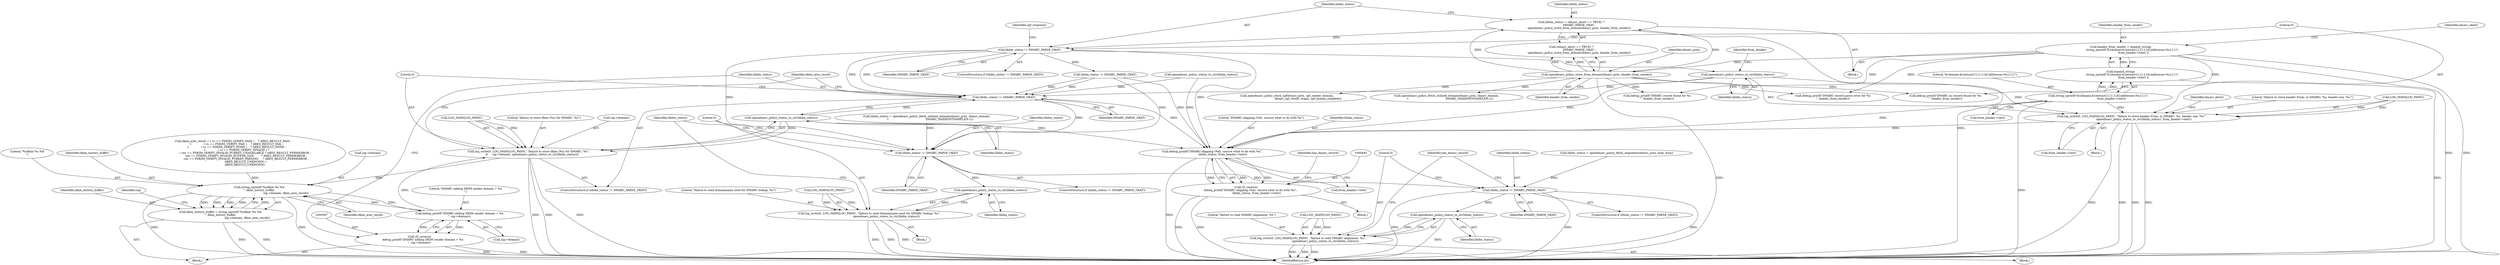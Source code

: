 digraph "0_exim_5b7a7c051c9ab9ee7c924a611f90ef2be03e0ad0@API" {
"1000193" [label="(Call,opendmarc_policy_status_to_str(libdm_status))"];
"1000183" [label="(Call,libdm_status != DMARC_PARSE_OKAY)"];
"1000172" [label="(Call,libdm_status = (dmarc_abort == TRUE) ?\n                  DMARC_PARSE_OKAY :\n                  opendmarc_policy_store_from_domain(dmarc_pctx, header_from_sender))"];
"1000179" [label="(Call,opendmarc_policy_store_from_domain(dmarc_pctx, header_from_sender))"];
"1000161" [label="(Call,header_from_sender = expand_string(\n                           string_sprintf(\"${domain:${extract{1}{:}{${addresses:%s}}}}\",\n                             from_header->text) ))"];
"1000163" [label="(Call,expand_string(\n                           string_sprintf(\"${domain:${extract{1}{:}{${addresses:%s}}}}\",\n                             from_header->text) ))"];
"1000164" [label="(Call,string_sprintf(\"${domain:${extract{1}{:}{${addresses:%s}}}}\",\n                             from_header->text))"];
"1000187" [label="(Call,log_write(0, LOG_MAIN|LOG_PANIC, \"failure to store header From: in DMARC: %s, header was '%s'\",\n                           opendmarc_policy_status_to_str(libdm_status), from_header->text))"];
"1000494" [label="(Call,debug_printf(\"DMARC skipping (%d), unsure what to do with %s\",\n                        libdm_status, from_header->text))"];
"1000492" [label="(Call,(D_receive)\n          debug_printf(\"DMARC skipping (%d), unsure what to do with %s\",\n                        libdm_status, from_header->text))"];
"1000394" [label="(Call,libdm_status != DMARC_PARSE_OKAY)"];
"1000406" [label="(Call,opendmarc_policy_status_to_str(libdm_status))"];
"1000397" [label="(Call,log_write(0, LOG_MAIN|LOG_PANIC, \"failure to store dkim (%s) for DMARC: %s\",\n        \t\t     sig->domain, opendmarc_policy_status_to_str(libdm_status)))"];
"1000448" [label="(Call,string_sprintf(\"%sdkim %s %d\n\", dkim_history_buffer,\n                                                             sig->domain, dkim_ares_result))"];
"1000388" [label="(Call,debug_printf(\"DMARC adding DKIM sender domain = %s\n\", sig->domain))"];
"1000386" [label="(Call,(D_receive)\n        debug_printf(\"DMARC adding DKIM sender domain = %s\n\", sig->domain))"];
"1000446" [label="(Call,dkim_history_buffer = string_sprintf(\"%sdkim %s %d\n\", dkim_history_buffer,\n                                                             sig->domain, dkim_ares_result))"];
"1000528" [label="(Call,libdm_status != DMARC_PARSE_OKAY)"];
"1000538" [label="(Call,opendmarc_policy_status_to_str(libdm_status))"];
"1000532" [label="(Call,log_write(0, LOG_MAIN|LOG_PANIC, \"failure to read domainname used for DMARC lookup: %s\",\n                                       opendmarc_policy_status_to_str(libdm_status)))"];
"1000615" [label="(Call,libdm_status != DMARC_PARSE_OKAY)"];
"1000625" [label="(Call,opendmarc_policy_status_to_str(libdm_status))"];
"1000619" [label="(Call,log_write(0, LOG_MAIN|LOG_PANIC, \"failure to read DMARC alignment: %s\",\n                                       opendmarc_policy_status_to_str(libdm_status)))"];
"1000501" [label="(Identifier,has_dmarc_record)"];
"1000448" [label="(Call,string_sprintf(\"%sdkim %s %d\n\", dkim_history_buffer,\n                                                             sig->domain, dkim_ares_result))"];
"1000179" [label="(Call,opendmarc_policy_store_from_domain(dmarc_pctx, header_from_sender))"];
"1000484" [label="(Call,debug_printf(\"DMARC record parse error for %s\n\", header_from_sender))"];
"1000467" [label="(Call,debug_printf(\"DMARC no record found for %s\n\", header_from_sender))"];
"1000494" [label="(Call,debug_printf(\"DMARC skipping (%d), unsure what to do with %s\",\n                        libdm_status, from_header->text))"];
"1000193" [label="(Call,opendmarc_policy_status_to_str(libdm_status))"];
"1000165" [label="(Literal,\"${domain:${extract{1}{:}{${addresses:%s}}}}\")"];
"1000620" [label="(Literal,0)"];
"1000174" [label="(Call,(dmarc_abort == TRUE) ?\n                  DMARC_PARSE_OKAY :\n                  opendmarc_policy_store_from_domain(dmarc_pctx, header_from_sender))"];
"1000537" [label="(Literal,\"failure to read domainname used for DMARC lookup: %s\")"];
"1000626" [label="(Identifier,libdm_status)"];
"1000541" [label="(Identifier,libdm_status)"];
"1000343" [label="(Call,opendmarc_policy_status_to_str(libdm_status))"];
"1000534" [label="(Call,LOG_MAIN|LOG_PANIC)"];
"1000185" [label="(Identifier,DMARC_PARSE_OKAY)"];
"1000194" [label="(Identifier,libdm_status)"];
"1000462" [label="(Block,)"];
"1000173" [label="(Identifier,libdm_status)"];
"1000389" [label="(Literal,\"DMARC adding DKIM sender domain = %s\n\")"];
"1000182" [label="(ControlStructure,if (libdm_status != DMARC_PARSE_OKAY))"];
"1000162" [label="(Identifier,header_from_sender)"];
"1000532" [label="(Call,log_write(0, LOG_MAIN|LOG_PANIC, \"failure to read domainname used for DMARC lookup: %s\",\n                                       opendmarc_policy_status_to_str(libdm_status)))"];
"1000402" [label="(Literal,\"failure to store dkim (%s) for DMARC: %s\")"];
"1000492" [label="(Call,(D_receive)\n          debug_printf(\"DMARC skipping (%d), unsure what to do with %s\",\n                        libdm_status, from_header->text))"];
"1000625" [label="(Call,opendmarc_policy_status_to_str(libdm_status))"];
"1000456" [label="(Identifier,sig)"];
"1000619" [label="(Call,log_write(0, LOG_MAIN|LOG_PANIC, \"failure to read DMARC alignment: %s\",\n                                       opendmarc_policy_status_to_str(libdm_status)))"];
"1000614" [label="(ControlStructure,if (libdm_status != DMARC_PARSE_OKAY))"];
"1000527" [label="(ControlStructure,if (libdm_status != DMARC_PARSE_OKAY))"];
"1000495" [label="(Literal,\"DMARC skipping (%d), unsure what to do with %s\")"];
"1000454" [label="(Identifier,dkim_ares_result)"];
"1000394" [label="(Call,libdm_status != DMARC_PARSE_OKAY)"];
"1000388" [label="(Call,debug_printf(\"DMARC adding DKIM sender domain = %s\n\", sig->domain))"];
"1000496" [label="(Identifier,libdm_status)"];
"1000160" [label="(Block,)"];
"1000390" [label="(Call,sig->domain)"];
"1000531" [label="(Block,)"];
"1000515" [label="(Call,opendmarc_policy_fetch_utilized_domain(dmarc_pctx, dmarc_domain,\n        \t                                          DMARC_MAXHOSTNAMELEN-1))"];
"1000617" [label="(Identifier,DMARC_PARSE_OKAY)"];
"1000618" [label="(Block,)"];
"1000396" [label="(Identifier,DMARC_PARSE_OKAY)"];
"1000161" [label="(Call,header_from_sender = expand_string(\n                           string_sprintf(\"${domain:${extract{1}{:}{${addresses:%s}}}}\",\n                             from_header->text) ))"];
"1000449" [label="(Literal,\"%sdkim %s %d\n\")"];
"1000196" [label="(Identifier,from_header)"];
"1000181" [label="(Identifier,header_from_sender)"];
"1000195" [label="(Call,from_header->text)"];
"1000477" [label="(Call,debug_printf(\"DMARC record found for %s\n\", header_from_sender))"];
"1000164" [label="(Call,string_sprintf(\"${domain:${extract{1}{:}{${addresses:%s}}}}\",\n                             from_header->text))"];
"1000403" [label="(Call,sig->domain)"];
"1000616" [label="(Identifier,libdm_status)"];
"1000539" [label="(Identifier,libdm_status)"];
"1000203" [label="(Identifier,spf_response)"];
"1000334" [label="(Call,libdm_status != DMARC_PARSE_OKAY)"];
"1000170" [label="(Identifier,dmarc_abort)"];
"1000624" [label="(Literal,\"failure to read DMARC alignment: %s\")"];
"1000192" [label="(Literal,\"failure to store header From: in DMARC: %s, header was '%s'\")"];
"1000450" [label="(Identifier,dkim_history_buffer)"];
"1000180" [label="(Identifier,dmarc_pctx)"];
"1000629" [label="(Identifier,has_dmarc_record)"];
"1000530" [label="(Identifier,DMARC_PARSE_OKAY)"];
"1000408" [label="(Call,dkim_ares_result = ( vs == PDKIM_VERIFY_PASS )    ? ARES_RESULT_PASS :\n        \t              ( vs == PDKIM_VERIFY_FAIL )    ? ARES_RESULT_FAIL :\n        \t              ( vs == PDKIM_VERIFY_NONE )    ? ARES_RESULT_NONE :\n        \t              ( vs == PDKIM_VERIFY_INVALID ) ?\n                           ( ves == PDKIM_VERIFY_INVALID_PUBKEY_UNAVAILABLE ? ARES_RESULT_PERMERROR :\n                             ves == PDKIM_VERIFY_INVALID_BUFFER_SIZE        ? ARES_RESULT_PERMERROR :\n                             ves == PDKIM_VERIFY_INVALID_PUBKEY_PARSING     ? ARES_RESULT_PERMERROR :\n                             ARES_RESULT_UNKNOWN ) :\n                          ARES_RESULT_UNKNOWN)"];
"1000538" [label="(Call,opendmarc_policy_status_to_str(libdm_status))"];
"1000189" [label="(Call,LOG_MAIN|LOG_PANIC)"];
"1000528" [label="(Call,libdm_status != DMARC_PARSE_OKAY)"];
"1000497" [label="(Call,from_header->text)"];
"1000163" [label="(Call,expand_string(\n                           string_sprintf(\"${domain:${extract{1}{:}{${addresses:%s}}}}\",\n                             from_header->text) ))"];
"1000327" [label="(Call,opendmarc_policy_store_spf(dmarc_pctx, spf_sender_domain,\n                                                dmarc_spf_result, origin, spf_human_readable))"];
"1000615" [label="(Call,libdm_status != DMARC_PARSE_OKAY)"];
"1000606" [label="(Call,libdm_status = opendmarc_policy_fetch_alignment(dmarc_pctx, &da, &sa))"];
"1000621" [label="(Call,LOG_MAIN|LOG_PANIC)"];
"1000353" [label="(Block,)"];
"1000398" [label="(Literal,0)"];
"1000183" [label="(Call,libdm_status != DMARC_PARSE_OKAY)"];
"1000397" [label="(Call,log_write(0, LOG_MAIN|LOG_PANIC, \"failure to store dkim (%s) for DMARC: %s\",\n        \t\t     sig->domain, opendmarc_policy_status_to_str(libdm_status)))"];
"1000451" [label="(Call,sig->domain)"];
"1000386" [label="(Call,(D_receive)\n        debug_printf(\"DMARC adding DKIM sender domain = %s\n\", sig->domain))"];
"1000447" [label="(Identifier,dkim_history_buffer)"];
"1000406" [label="(Call,opendmarc_policy_status_to_str(libdm_status))"];
"1000166" [label="(Call,from_header->text)"];
"1000186" [label="(Block,)"];
"1000184" [label="(Identifier,libdm_status)"];
"1000172" [label="(Call,libdm_status = (dmarc_abort == TRUE) ?\n                  DMARC_PARSE_OKAY :\n                  opendmarc_policy_store_from_domain(dmarc_pctx, header_from_sender))"];
"1000393" [label="(ControlStructure,if (libdm_status != DMARC_PARSE_OKAY))"];
"1000513" [label="(Call,libdm_status = opendmarc_policy_fetch_utilized_domain(dmarc_pctx, dmarc_domain,\n        \t                                          DMARC_MAXHOSTNAMELEN-1))"];
"1000199" [label="(Identifier,dmarc_abort)"];
"1000446" [label="(Call,dkim_history_buffer = string_sprintf(\"%sdkim %s %d\n\", dkim_history_buffer,\n                                                             sig->domain, dkim_ares_result))"];
"1000399" [label="(Call,LOG_MAIN|LOG_PANIC)"];
"1000188" [label="(Literal,0)"];
"1000409" [label="(Identifier,dkim_ares_result)"];
"1000187" [label="(Call,log_write(0, LOG_MAIN|LOG_PANIC, \"failure to store header From: in DMARC: %s, header was '%s'\",\n                           opendmarc_policy_status_to_str(libdm_status), from_header->text))"];
"1000533" [label="(Literal,0)"];
"1000395" [label="(Identifier,libdm_status)"];
"1000407" [label="(Identifier,libdm_status)"];
"1000529" [label="(Identifier,libdm_status)"];
"1000663" [label="(MethodReturn,int)"];
"1000193" -> "1000187"  [label="AST: "];
"1000193" -> "1000194"  [label="CFG: "];
"1000194" -> "1000193"  [label="AST: "];
"1000196" -> "1000193"  [label="CFG: "];
"1000193" -> "1000187"  [label="DDG: "];
"1000183" -> "1000193"  [label="DDG: "];
"1000193" -> "1000394"  [label="DDG: "];
"1000193" -> "1000494"  [label="DDG: "];
"1000183" -> "1000182"  [label="AST: "];
"1000183" -> "1000185"  [label="CFG: "];
"1000184" -> "1000183"  [label="AST: "];
"1000185" -> "1000183"  [label="AST: "];
"1000188" -> "1000183"  [label="CFG: "];
"1000203" -> "1000183"  [label="CFG: "];
"1000172" -> "1000183"  [label="DDG: "];
"1000183" -> "1000334"  [label="DDG: "];
"1000183" -> "1000394"  [label="DDG: "];
"1000183" -> "1000394"  [label="DDG: "];
"1000183" -> "1000494"  [label="DDG: "];
"1000183" -> "1000528"  [label="DDG: "];
"1000172" -> "1000160"  [label="AST: "];
"1000172" -> "1000174"  [label="CFG: "];
"1000173" -> "1000172"  [label="AST: "];
"1000174" -> "1000172"  [label="AST: "];
"1000184" -> "1000172"  [label="CFG: "];
"1000172" -> "1000663"  [label="DDG: "];
"1000179" -> "1000172"  [label="DDG: "];
"1000179" -> "1000172"  [label="DDG: "];
"1000179" -> "1000174"  [label="AST: "];
"1000179" -> "1000181"  [label="CFG: "];
"1000180" -> "1000179"  [label="AST: "];
"1000181" -> "1000179"  [label="AST: "];
"1000174" -> "1000179"  [label="CFG: "];
"1000179" -> "1000663"  [label="DDG: "];
"1000179" -> "1000174"  [label="DDG: "];
"1000179" -> "1000174"  [label="DDG: "];
"1000161" -> "1000179"  [label="DDG: "];
"1000179" -> "1000327"  [label="DDG: "];
"1000179" -> "1000467"  [label="DDG: "];
"1000179" -> "1000477"  [label="DDG: "];
"1000179" -> "1000484"  [label="DDG: "];
"1000179" -> "1000515"  [label="DDG: "];
"1000161" -> "1000160"  [label="AST: "];
"1000161" -> "1000163"  [label="CFG: "];
"1000162" -> "1000161"  [label="AST: "];
"1000163" -> "1000161"  [label="AST: "];
"1000170" -> "1000161"  [label="CFG: "];
"1000161" -> "1000663"  [label="DDG: "];
"1000161" -> "1000663"  [label="DDG: "];
"1000163" -> "1000161"  [label="DDG: "];
"1000161" -> "1000467"  [label="DDG: "];
"1000161" -> "1000477"  [label="DDG: "];
"1000161" -> "1000484"  [label="DDG: "];
"1000163" -> "1000164"  [label="CFG: "];
"1000164" -> "1000163"  [label="AST: "];
"1000163" -> "1000663"  [label="DDG: "];
"1000164" -> "1000163"  [label="DDG: "];
"1000164" -> "1000163"  [label="DDG: "];
"1000164" -> "1000166"  [label="CFG: "];
"1000165" -> "1000164"  [label="AST: "];
"1000166" -> "1000164"  [label="AST: "];
"1000164" -> "1000663"  [label="DDG: "];
"1000164" -> "1000187"  [label="DDG: "];
"1000164" -> "1000494"  [label="DDG: "];
"1000187" -> "1000186"  [label="AST: "];
"1000187" -> "1000195"  [label="CFG: "];
"1000188" -> "1000187"  [label="AST: "];
"1000189" -> "1000187"  [label="AST: "];
"1000192" -> "1000187"  [label="AST: "];
"1000195" -> "1000187"  [label="AST: "];
"1000199" -> "1000187"  [label="CFG: "];
"1000187" -> "1000663"  [label="DDG: "];
"1000187" -> "1000663"  [label="DDG: "];
"1000187" -> "1000663"  [label="DDG: "];
"1000187" -> "1000663"  [label="DDG: "];
"1000189" -> "1000187"  [label="DDG: "];
"1000189" -> "1000187"  [label="DDG: "];
"1000187" -> "1000494"  [label="DDG: "];
"1000494" -> "1000492"  [label="AST: "];
"1000494" -> "1000497"  [label="CFG: "];
"1000495" -> "1000494"  [label="AST: "];
"1000496" -> "1000494"  [label="AST: "];
"1000497" -> "1000494"  [label="AST: "];
"1000492" -> "1000494"  [label="CFG: "];
"1000494" -> "1000663"  [label="DDG: "];
"1000494" -> "1000492"  [label="DDG: "];
"1000494" -> "1000492"  [label="DDG: "];
"1000494" -> "1000492"  [label="DDG: "];
"1000406" -> "1000494"  [label="DDG: "];
"1000334" -> "1000494"  [label="DDG: "];
"1000394" -> "1000494"  [label="DDG: "];
"1000343" -> "1000494"  [label="DDG: "];
"1000492" -> "1000462"  [label="AST: "];
"1000493" -> "1000492"  [label="AST: "];
"1000501" -> "1000492"  [label="CFG: "];
"1000492" -> "1000663"  [label="DDG: "];
"1000492" -> "1000663"  [label="DDG: "];
"1000394" -> "1000393"  [label="AST: "];
"1000394" -> "1000396"  [label="CFG: "];
"1000395" -> "1000394"  [label="AST: "];
"1000396" -> "1000394"  [label="AST: "];
"1000398" -> "1000394"  [label="CFG: "];
"1000409" -> "1000394"  [label="CFG: "];
"1000406" -> "1000394"  [label="DDG: "];
"1000334" -> "1000394"  [label="DDG: "];
"1000334" -> "1000394"  [label="DDG: "];
"1000343" -> "1000394"  [label="DDG: "];
"1000394" -> "1000406"  [label="DDG: "];
"1000394" -> "1000528"  [label="DDG: "];
"1000406" -> "1000397"  [label="AST: "];
"1000406" -> "1000407"  [label="CFG: "];
"1000407" -> "1000406"  [label="AST: "];
"1000397" -> "1000406"  [label="CFG: "];
"1000406" -> "1000397"  [label="DDG: "];
"1000397" -> "1000393"  [label="AST: "];
"1000398" -> "1000397"  [label="AST: "];
"1000399" -> "1000397"  [label="AST: "];
"1000402" -> "1000397"  [label="AST: "];
"1000403" -> "1000397"  [label="AST: "];
"1000409" -> "1000397"  [label="CFG: "];
"1000397" -> "1000663"  [label="DDG: "];
"1000397" -> "1000663"  [label="DDG: "];
"1000397" -> "1000663"  [label="DDG: "];
"1000399" -> "1000397"  [label="DDG: "];
"1000399" -> "1000397"  [label="DDG: "];
"1000388" -> "1000397"  [label="DDG: "];
"1000397" -> "1000448"  [label="DDG: "];
"1000448" -> "1000446"  [label="AST: "];
"1000448" -> "1000454"  [label="CFG: "];
"1000449" -> "1000448"  [label="AST: "];
"1000450" -> "1000448"  [label="AST: "];
"1000451" -> "1000448"  [label="AST: "];
"1000454" -> "1000448"  [label="AST: "];
"1000446" -> "1000448"  [label="CFG: "];
"1000448" -> "1000663"  [label="DDG: "];
"1000448" -> "1000663"  [label="DDG: "];
"1000448" -> "1000388"  [label="DDG: "];
"1000448" -> "1000446"  [label="DDG: "];
"1000448" -> "1000446"  [label="DDG: "];
"1000448" -> "1000446"  [label="DDG: "];
"1000448" -> "1000446"  [label="DDG: "];
"1000446" -> "1000448"  [label="DDG: "];
"1000388" -> "1000448"  [label="DDG: "];
"1000408" -> "1000448"  [label="DDG: "];
"1000388" -> "1000386"  [label="AST: "];
"1000388" -> "1000390"  [label="CFG: "];
"1000389" -> "1000388"  [label="AST: "];
"1000390" -> "1000388"  [label="AST: "];
"1000386" -> "1000388"  [label="CFG: "];
"1000388" -> "1000386"  [label="DDG: "];
"1000388" -> "1000386"  [label="DDG: "];
"1000386" -> "1000353"  [label="AST: "];
"1000387" -> "1000386"  [label="AST: "];
"1000395" -> "1000386"  [label="CFG: "];
"1000386" -> "1000663"  [label="DDG: "];
"1000386" -> "1000663"  [label="DDG: "];
"1000446" -> "1000353"  [label="AST: "];
"1000447" -> "1000446"  [label="AST: "];
"1000456" -> "1000446"  [label="CFG: "];
"1000446" -> "1000663"  [label="DDG: "];
"1000446" -> "1000663"  [label="DDG: "];
"1000528" -> "1000527"  [label="AST: "];
"1000528" -> "1000530"  [label="CFG: "];
"1000529" -> "1000528"  [label="AST: "];
"1000530" -> "1000528"  [label="AST: "];
"1000533" -> "1000528"  [label="CFG: "];
"1000541" -> "1000528"  [label="CFG: "];
"1000513" -> "1000528"  [label="DDG: "];
"1000334" -> "1000528"  [label="DDG: "];
"1000528" -> "1000538"  [label="DDG: "];
"1000528" -> "1000615"  [label="DDG: "];
"1000538" -> "1000532"  [label="AST: "];
"1000538" -> "1000539"  [label="CFG: "];
"1000539" -> "1000538"  [label="AST: "];
"1000532" -> "1000538"  [label="CFG: "];
"1000538" -> "1000532"  [label="DDG: "];
"1000532" -> "1000531"  [label="AST: "];
"1000533" -> "1000532"  [label="AST: "];
"1000534" -> "1000532"  [label="AST: "];
"1000537" -> "1000532"  [label="AST: "];
"1000541" -> "1000532"  [label="CFG: "];
"1000532" -> "1000663"  [label="DDG: "];
"1000532" -> "1000663"  [label="DDG: "];
"1000532" -> "1000663"  [label="DDG: "];
"1000534" -> "1000532"  [label="DDG: "];
"1000534" -> "1000532"  [label="DDG: "];
"1000615" -> "1000614"  [label="AST: "];
"1000615" -> "1000617"  [label="CFG: "];
"1000616" -> "1000615"  [label="AST: "];
"1000617" -> "1000615"  [label="AST: "];
"1000620" -> "1000615"  [label="CFG: "];
"1000629" -> "1000615"  [label="CFG: "];
"1000615" -> "1000663"  [label="DDG: "];
"1000615" -> "1000663"  [label="DDG: "];
"1000615" -> "1000663"  [label="DDG: "];
"1000606" -> "1000615"  [label="DDG: "];
"1000615" -> "1000625"  [label="DDG: "];
"1000625" -> "1000619"  [label="AST: "];
"1000625" -> "1000626"  [label="CFG: "];
"1000626" -> "1000625"  [label="AST: "];
"1000619" -> "1000625"  [label="CFG: "];
"1000625" -> "1000663"  [label="DDG: "];
"1000625" -> "1000619"  [label="DDG: "];
"1000619" -> "1000618"  [label="AST: "];
"1000620" -> "1000619"  [label="AST: "];
"1000621" -> "1000619"  [label="AST: "];
"1000624" -> "1000619"  [label="AST: "];
"1000629" -> "1000619"  [label="CFG: "];
"1000619" -> "1000663"  [label="DDG: "];
"1000619" -> "1000663"  [label="DDG: "];
"1000619" -> "1000663"  [label="DDG: "];
"1000621" -> "1000619"  [label="DDG: "];
"1000621" -> "1000619"  [label="DDG: "];
}

